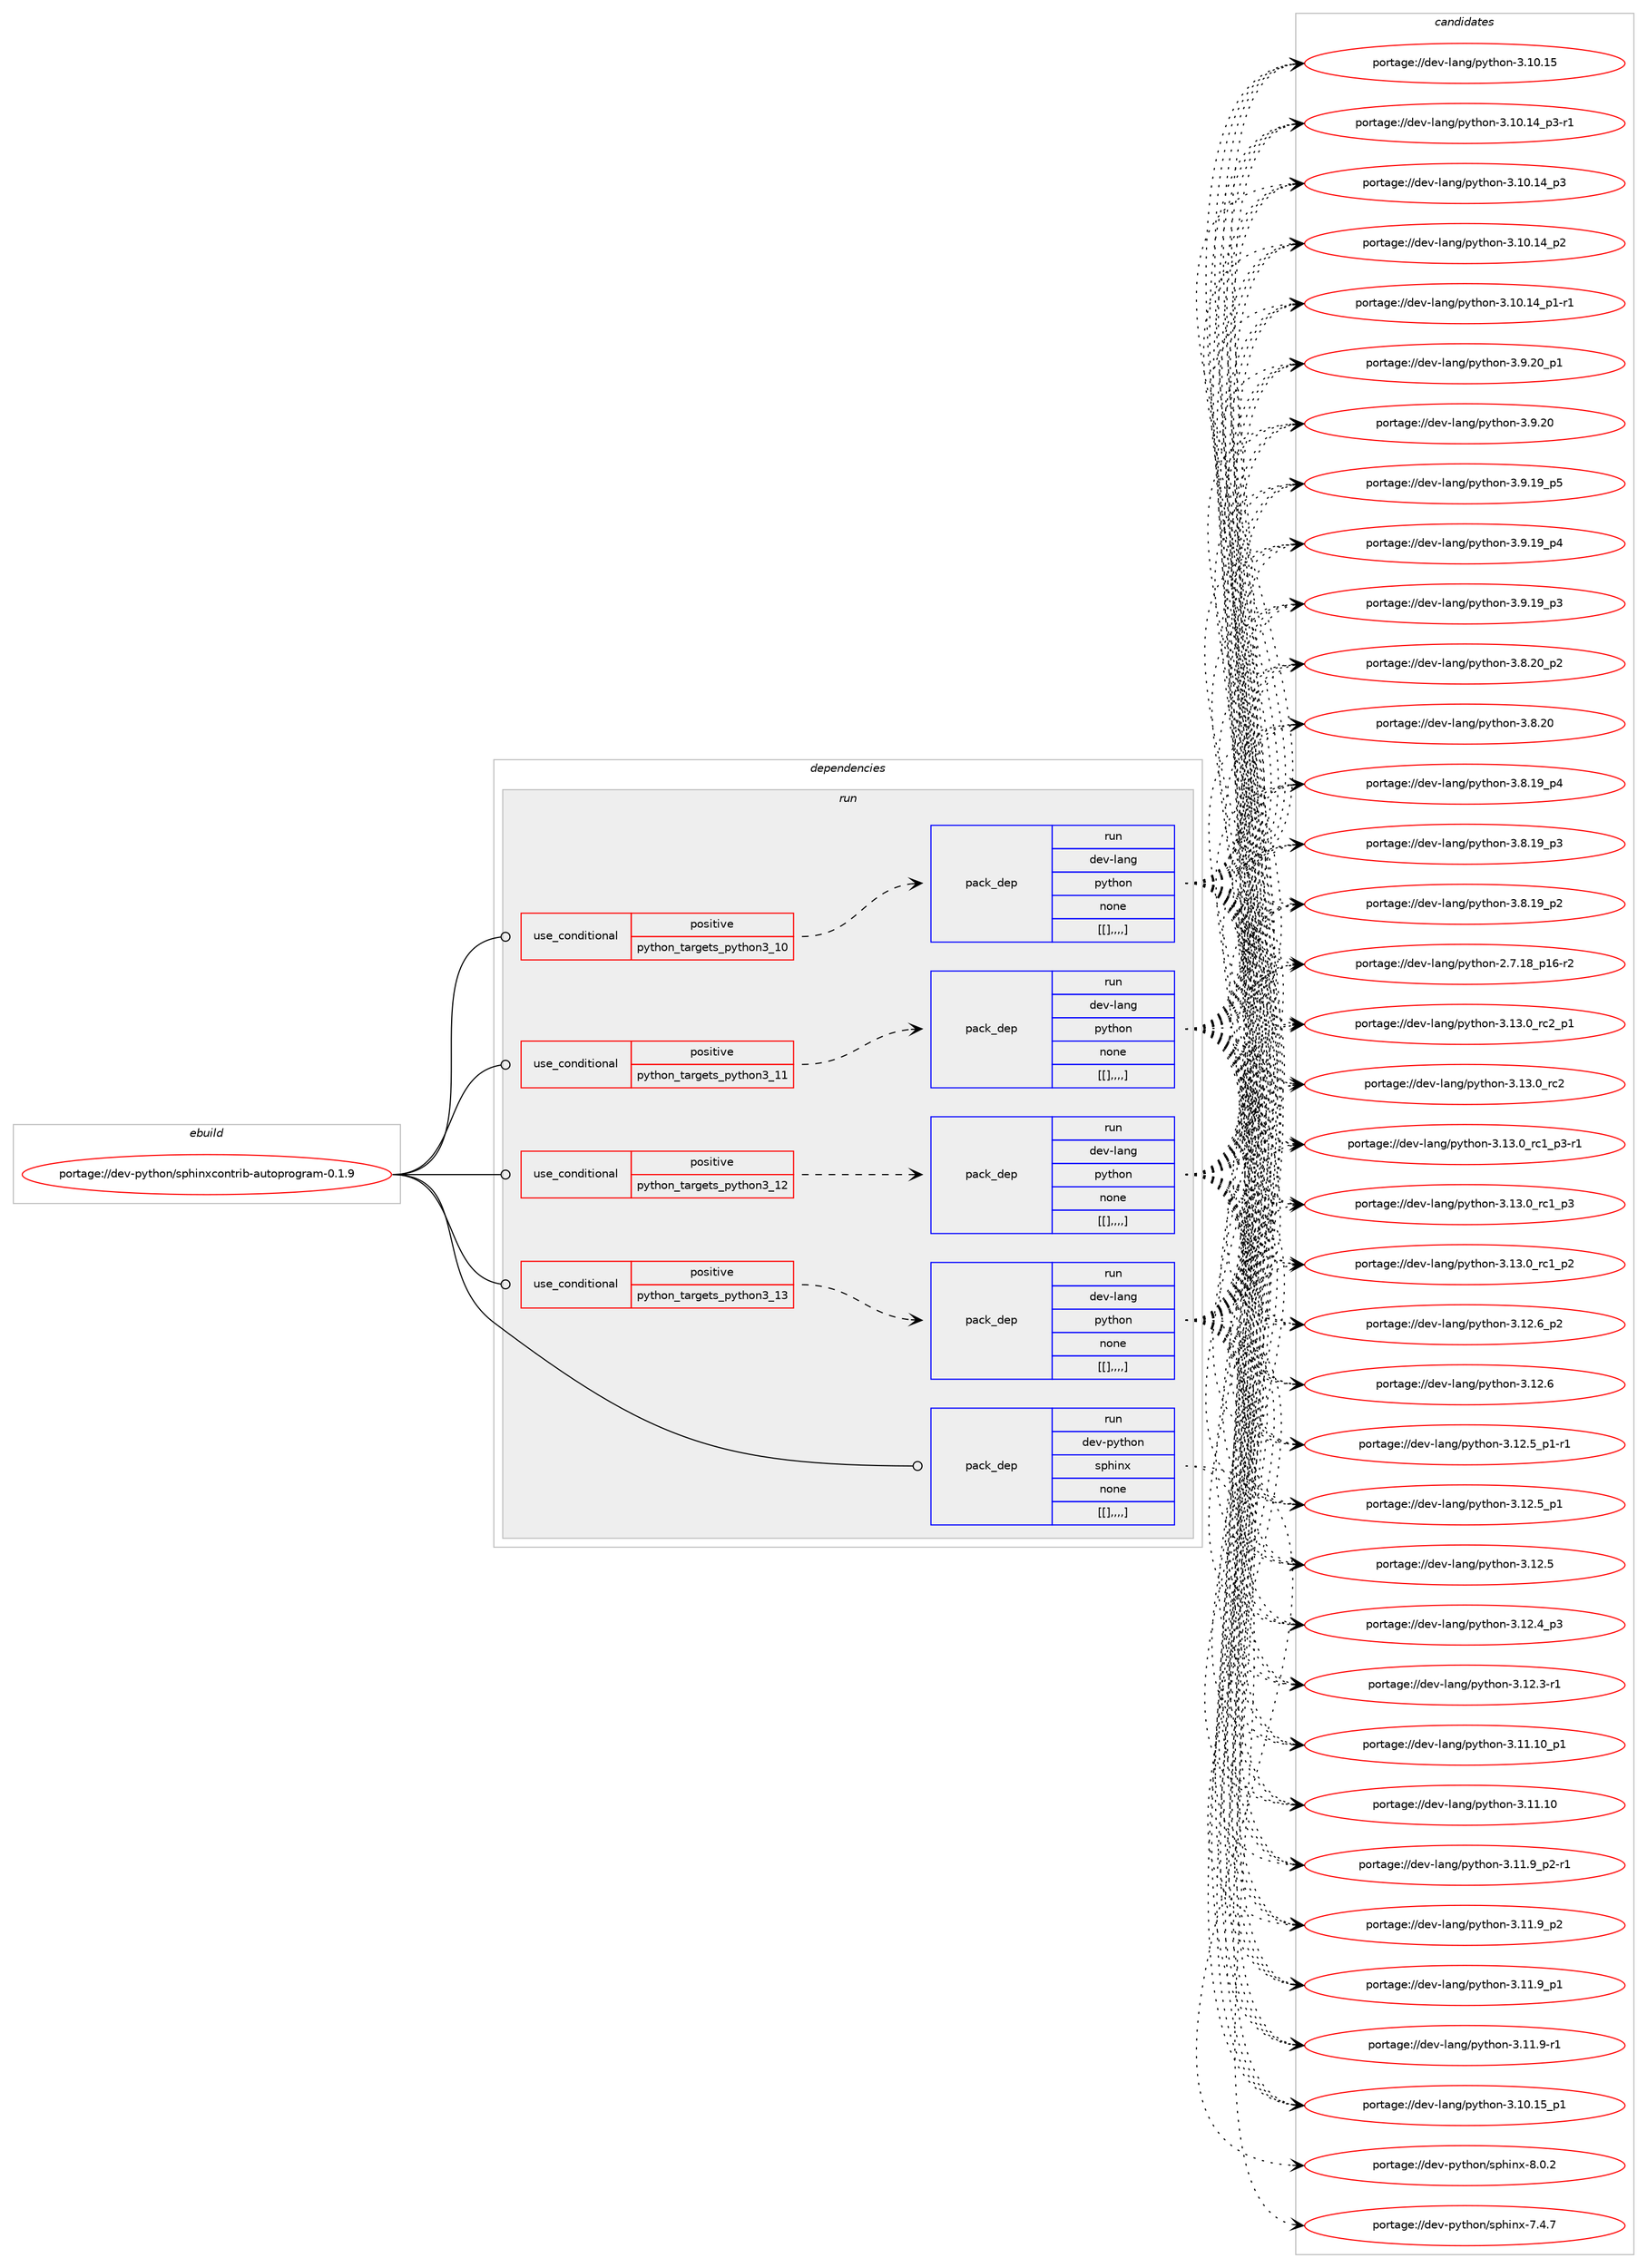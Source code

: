 digraph prolog {

# *************
# Graph options
# *************

newrank=true;
concentrate=true;
compound=true;
graph [rankdir=LR,fontname=Helvetica,fontsize=10,ranksep=1.5];#, ranksep=2.5, nodesep=0.2];
edge  [arrowhead=vee];
node  [fontname=Helvetica,fontsize=10];

# **********
# The ebuild
# **********

subgraph cluster_leftcol {
color=gray;
label=<<i>ebuild</i>>;
id [label="portage://dev-python/sphinxcontrib-autoprogram-0.1.9", color=red, width=4, href="../dev-python/sphinxcontrib-autoprogram-0.1.9.svg"];
}

# ****************
# The dependencies
# ****************

subgraph cluster_midcol {
color=gray;
label=<<i>dependencies</i>>;
subgraph cluster_compile {
fillcolor="#eeeeee";
style=filled;
label=<<i>compile</i>>;
}
subgraph cluster_compileandrun {
fillcolor="#eeeeee";
style=filled;
label=<<i>compile and run</i>>;
}
subgraph cluster_run {
fillcolor="#eeeeee";
style=filled;
label=<<i>run</i>>;
subgraph cond41591 {
dependency167365 [label=<<TABLE BORDER="0" CELLBORDER="1" CELLSPACING="0" CELLPADDING="4"><TR><TD ROWSPAN="3" CELLPADDING="10">use_conditional</TD></TR><TR><TD>positive</TD></TR><TR><TD>python_targets_python3_10</TD></TR></TABLE>>, shape=none, color=red];
subgraph pack124516 {
dependency167366 [label=<<TABLE BORDER="0" CELLBORDER="1" CELLSPACING="0" CELLPADDING="4" WIDTH="220"><TR><TD ROWSPAN="6" CELLPADDING="30">pack_dep</TD></TR><TR><TD WIDTH="110">run</TD></TR><TR><TD>dev-lang</TD></TR><TR><TD>python</TD></TR><TR><TD>none</TD></TR><TR><TD>[[],,,,]</TD></TR></TABLE>>, shape=none, color=blue];
}
dependency167365:e -> dependency167366:w [weight=20,style="dashed",arrowhead="vee"];
}
id:e -> dependency167365:w [weight=20,style="solid",arrowhead="odot"];
subgraph cond41592 {
dependency167367 [label=<<TABLE BORDER="0" CELLBORDER="1" CELLSPACING="0" CELLPADDING="4"><TR><TD ROWSPAN="3" CELLPADDING="10">use_conditional</TD></TR><TR><TD>positive</TD></TR><TR><TD>python_targets_python3_11</TD></TR></TABLE>>, shape=none, color=red];
subgraph pack124517 {
dependency167368 [label=<<TABLE BORDER="0" CELLBORDER="1" CELLSPACING="0" CELLPADDING="4" WIDTH="220"><TR><TD ROWSPAN="6" CELLPADDING="30">pack_dep</TD></TR><TR><TD WIDTH="110">run</TD></TR><TR><TD>dev-lang</TD></TR><TR><TD>python</TD></TR><TR><TD>none</TD></TR><TR><TD>[[],,,,]</TD></TR></TABLE>>, shape=none, color=blue];
}
dependency167367:e -> dependency167368:w [weight=20,style="dashed",arrowhead="vee"];
}
id:e -> dependency167367:w [weight=20,style="solid",arrowhead="odot"];
subgraph cond41593 {
dependency167369 [label=<<TABLE BORDER="0" CELLBORDER="1" CELLSPACING="0" CELLPADDING="4"><TR><TD ROWSPAN="3" CELLPADDING="10">use_conditional</TD></TR><TR><TD>positive</TD></TR><TR><TD>python_targets_python3_12</TD></TR></TABLE>>, shape=none, color=red];
subgraph pack124518 {
dependency167370 [label=<<TABLE BORDER="0" CELLBORDER="1" CELLSPACING="0" CELLPADDING="4" WIDTH="220"><TR><TD ROWSPAN="6" CELLPADDING="30">pack_dep</TD></TR><TR><TD WIDTH="110">run</TD></TR><TR><TD>dev-lang</TD></TR><TR><TD>python</TD></TR><TR><TD>none</TD></TR><TR><TD>[[],,,,]</TD></TR></TABLE>>, shape=none, color=blue];
}
dependency167369:e -> dependency167370:w [weight=20,style="dashed",arrowhead="vee"];
}
id:e -> dependency167369:w [weight=20,style="solid",arrowhead="odot"];
subgraph cond41594 {
dependency167371 [label=<<TABLE BORDER="0" CELLBORDER="1" CELLSPACING="0" CELLPADDING="4"><TR><TD ROWSPAN="3" CELLPADDING="10">use_conditional</TD></TR><TR><TD>positive</TD></TR><TR><TD>python_targets_python3_13</TD></TR></TABLE>>, shape=none, color=red];
subgraph pack124519 {
dependency167372 [label=<<TABLE BORDER="0" CELLBORDER="1" CELLSPACING="0" CELLPADDING="4" WIDTH="220"><TR><TD ROWSPAN="6" CELLPADDING="30">pack_dep</TD></TR><TR><TD WIDTH="110">run</TD></TR><TR><TD>dev-lang</TD></TR><TR><TD>python</TD></TR><TR><TD>none</TD></TR><TR><TD>[[],,,,]</TD></TR></TABLE>>, shape=none, color=blue];
}
dependency167371:e -> dependency167372:w [weight=20,style="dashed",arrowhead="vee"];
}
id:e -> dependency167371:w [weight=20,style="solid",arrowhead="odot"];
subgraph pack124520 {
dependency167373 [label=<<TABLE BORDER="0" CELLBORDER="1" CELLSPACING="0" CELLPADDING="4" WIDTH="220"><TR><TD ROWSPAN="6" CELLPADDING="30">pack_dep</TD></TR><TR><TD WIDTH="110">run</TD></TR><TR><TD>dev-python</TD></TR><TR><TD>sphinx</TD></TR><TR><TD>none</TD></TR><TR><TD>[[],,,,]</TD></TR></TABLE>>, shape=none, color=blue];
}
id:e -> dependency167373:w [weight=20,style="solid",arrowhead="odot"];
}
}

# **************
# The candidates
# **************

subgraph cluster_choices {
rank=same;
color=gray;
label=<<i>candidates</i>>;

subgraph choice124516 {
color=black;
nodesep=1;
choice100101118451089711010347112121116104111110455146495146489511499509511249 [label="portage://dev-lang/python-3.13.0_rc2_p1", color=red, width=4,href="../dev-lang/python-3.13.0_rc2_p1.svg"];
choice10010111845108971101034711212111610411111045514649514648951149950 [label="portage://dev-lang/python-3.13.0_rc2", color=red, width=4,href="../dev-lang/python-3.13.0_rc2.svg"];
choice1001011184510897110103471121211161041111104551464951464895114994995112514511449 [label="portage://dev-lang/python-3.13.0_rc1_p3-r1", color=red, width=4,href="../dev-lang/python-3.13.0_rc1_p3-r1.svg"];
choice100101118451089711010347112121116104111110455146495146489511499499511251 [label="portage://dev-lang/python-3.13.0_rc1_p3", color=red, width=4,href="../dev-lang/python-3.13.0_rc1_p3.svg"];
choice100101118451089711010347112121116104111110455146495146489511499499511250 [label="portage://dev-lang/python-3.13.0_rc1_p2", color=red, width=4,href="../dev-lang/python-3.13.0_rc1_p2.svg"];
choice100101118451089711010347112121116104111110455146495046549511250 [label="portage://dev-lang/python-3.12.6_p2", color=red, width=4,href="../dev-lang/python-3.12.6_p2.svg"];
choice10010111845108971101034711212111610411111045514649504654 [label="portage://dev-lang/python-3.12.6", color=red, width=4,href="../dev-lang/python-3.12.6.svg"];
choice1001011184510897110103471121211161041111104551464950465395112494511449 [label="portage://dev-lang/python-3.12.5_p1-r1", color=red, width=4,href="../dev-lang/python-3.12.5_p1-r1.svg"];
choice100101118451089711010347112121116104111110455146495046539511249 [label="portage://dev-lang/python-3.12.5_p1", color=red, width=4,href="../dev-lang/python-3.12.5_p1.svg"];
choice10010111845108971101034711212111610411111045514649504653 [label="portage://dev-lang/python-3.12.5", color=red, width=4,href="../dev-lang/python-3.12.5.svg"];
choice100101118451089711010347112121116104111110455146495046529511251 [label="portage://dev-lang/python-3.12.4_p3", color=red, width=4,href="../dev-lang/python-3.12.4_p3.svg"];
choice100101118451089711010347112121116104111110455146495046514511449 [label="portage://dev-lang/python-3.12.3-r1", color=red, width=4,href="../dev-lang/python-3.12.3-r1.svg"];
choice10010111845108971101034711212111610411111045514649494649489511249 [label="portage://dev-lang/python-3.11.10_p1", color=red, width=4,href="../dev-lang/python-3.11.10_p1.svg"];
choice1001011184510897110103471121211161041111104551464949464948 [label="portage://dev-lang/python-3.11.10", color=red, width=4,href="../dev-lang/python-3.11.10.svg"];
choice1001011184510897110103471121211161041111104551464949465795112504511449 [label="portage://dev-lang/python-3.11.9_p2-r1", color=red, width=4,href="../dev-lang/python-3.11.9_p2-r1.svg"];
choice100101118451089711010347112121116104111110455146494946579511250 [label="portage://dev-lang/python-3.11.9_p2", color=red, width=4,href="../dev-lang/python-3.11.9_p2.svg"];
choice100101118451089711010347112121116104111110455146494946579511249 [label="portage://dev-lang/python-3.11.9_p1", color=red, width=4,href="../dev-lang/python-3.11.9_p1.svg"];
choice100101118451089711010347112121116104111110455146494946574511449 [label="portage://dev-lang/python-3.11.9-r1", color=red, width=4,href="../dev-lang/python-3.11.9-r1.svg"];
choice10010111845108971101034711212111610411111045514649484649539511249 [label="portage://dev-lang/python-3.10.15_p1", color=red, width=4,href="../dev-lang/python-3.10.15_p1.svg"];
choice1001011184510897110103471121211161041111104551464948464953 [label="portage://dev-lang/python-3.10.15", color=red, width=4,href="../dev-lang/python-3.10.15.svg"];
choice100101118451089711010347112121116104111110455146494846495295112514511449 [label="portage://dev-lang/python-3.10.14_p3-r1", color=red, width=4,href="../dev-lang/python-3.10.14_p3-r1.svg"];
choice10010111845108971101034711212111610411111045514649484649529511251 [label="portage://dev-lang/python-3.10.14_p3", color=red, width=4,href="../dev-lang/python-3.10.14_p3.svg"];
choice10010111845108971101034711212111610411111045514649484649529511250 [label="portage://dev-lang/python-3.10.14_p2", color=red, width=4,href="../dev-lang/python-3.10.14_p2.svg"];
choice100101118451089711010347112121116104111110455146494846495295112494511449 [label="portage://dev-lang/python-3.10.14_p1-r1", color=red, width=4,href="../dev-lang/python-3.10.14_p1-r1.svg"];
choice100101118451089711010347112121116104111110455146574650489511249 [label="portage://dev-lang/python-3.9.20_p1", color=red, width=4,href="../dev-lang/python-3.9.20_p1.svg"];
choice10010111845108971101034711212111610411111045514657465048 [label="portage://dev-lang/python-3.9.20", color=red, width=4,href="../dev-lang/python-3.9.20.svg"];
choice100101118451089711010347112121116104111110455146574649579511253 [label="portage://dev-lang/python-3.9.19_p5", color=red, width=4,href="../dev-lang/python-3.9.19_p5.svg"];
choice100101118451089711010347112121116104111110455146574649579511252 [label="portage://dev-lang/python-3.9.19_p4", color=red, width=4,href="../dev-lang/python-3.9.19_p4.svg"];
choice100101118451089711010347112121116104111110455146574649579511251 [label="portage://dev-lang/python-3.9.19_p3", color=red, width=4,href="../dev-lang/python-3.9.19_p3.svg"];
choice100101118451089711010347112121116104111110455146564650489511250 [label="portage://dev-lang/python-3.8.20_p2", color=red, width=4,href="../dev-lang/python-3.8.20_p2.svg"];
choice10010111845108971101034711212111610411111045514656465048 [label="portage://dev-lang/python-3.8.20", color=red, width=4,href="../dev-lang/python-3.8.20.svg"];
choice100101118451089711010347112121116104111110455146564649579511252 [label="portage://dev-lang/python-3.8.19_p4", color=red, width=4,href="../dev-lang/python-3.8.19_p4.svg"];
choice100101118451089711010347112121116104111110455146564649579511251 [label="portage://dev-lang/python-3.8.19_p3", color=red, width=4,href="../dev-lang/python-3.8.19_p3.svg"];
choice100101118451089711010347112121116104111110455146564649579511250 [label="portage://dev-lang/python-3.8.19_p2", color=red, width=4,href="../dev-lang/python-3.8.19_p2.svg"];
choice100101118451089711010347112121116104111110455046554649569511249544511450 [label="portage://dev-lang/python-2.7.18_p16-r2", color=red, width=4,href="../dev-lang/python-2.7.18_p16-r2.svg"];
dependency167366:e -> choice100101118451089711010347112121116104111110455146495146489511499509511249:w [style=dotted,weight="100"];
dependency167366:e -> choice10010111845108971101034711212111610411111045514649514648951149950:w [style=dotted,weight="100"];
dependency167366:e -> choice1001011184510897110103471121211161041111104551464951464895114994995112514511449:w [style=dotted,weight="100"];
dependency167366:e -> choice100101118451089711010347112121116104111110455146495146489511499499511251:w [style=dotted,weight="100"];
dependency167366:e -> choice100101118451089711010347112121116104111110455146495146489511499499511250:w [style=dotted,weight="100"];
dependency167366:e -> choice100101118451089711010347112121116104111110455146495046549511250:w [style=dotted,weight="100"];
dependency167366:e -> choice10010111845108971101034711212111610411111045514649504654:w [style=dotted,weight="100"];
dependency167366:e -> choice1001011184510897110103471121211161041111104551464950465395112494511449:w [style=dotted,weight="100"];
dependency167366:e -> choice100101118451089711010347112121116104111110455146495046539511249:w [style=dotted,weight="100"];
dependency167366:e -> choice10010111845108971101034711212111610411111045514649504653:w [style=dotted,weight="100"];
dependency167366:e -> choice100101118451089711010347112121116104111110455146495046529511251:w [style=dotted,weight="100"];
dependency167366:e -> choice100101118451089711010347112121116104111110455146495046514511449:w [style=dotted,weight="100"];
dependency167366:e -> choice10010111845108971101034711212111610411111045514649494649489511249:w [style=dotted,weight="100"];
dependency167366:e -> choice1001011184510897110103471121211161041111104551464949464948:w [style=dotted,weight="100"];
dependency167366:e -> choice1001011184510897110103471121211161041111104551464949465795112504511449:w [style=dotted,weight="100"];
dependency167366:e -> choice100101118451089711010347112121116104111110455146494946579511250:w [style=dotted,weight="100"];
dependency167366:e -> choice100101118451089711010347112121116104111110455146494946579511249:w [style=dotted,weight="100"];
dependency167366:e -> choice100101118451089711010347112121116104111110455146494946574511449:w [style=dotted,weight="100"];
dependency167366:e -> choice10010111845108971101034711212111610411111045514649484649539511249:w [style=dotted,weight="100"];
dependency167366:e -> choice1001011184510897110103471121211161041111104551464948464953:w [style=dotted,weight="100"];
dependency167366:e -> choice100101118451089711010347112121116104111110455146494846495295112514511449:w [style=dotted,weight="100"];
dependency167366:e -> choice10010111845108971101034711212111610411111045514649484649529511251:w [style=dotted,weight="100"];
dependency167366:e -> choice10010111845108971101034711212111610411111045514649484649529511250:w [style=dotted,weight="100"];
dependency167366:e -> choice100101118451089711010347112121116104111110455146494846495295112494511449:w [style=dotted,weight="100"];
dependency167366:e -> choice100101118451089711010347112121116104111110455146574650489511249:w [style=dotted,weight="100"];
dependency167366:e -> choice10010111845108971101034711212111610411111045514657465048:w [style=dotted,weight="100"];
dependency167366:e -> choice100101118451089711010347112121116104111110455146574649579511253:w [style=dotted,weight="100"];
dependency167366:e -> choice100101118451089711010347112121116104111110455146574649579511252:w [style=dotted,weight="100"];
dependency167366:e -> choice100101118451089711010347112121116104111110455146574649579511251:w [style=dotted,weight="100"];
dependency167366:e -> choice100101118451089711010347112121116104111110455146564650489511250:w [style=dotted,weight="100"];
dependency167366:e -> choice10010111845108971101034711212111610411111045514656465048:w [style=dotted,weight="100"];
dependency167366:e -> choice100101118451089711010347112121116104111110455146564649579511252:w [style=dotted,weight="100"];
dependency167366:e -> choice100101118451089711010347112121116104111110455146564649579511251:w [style=dotted,weight="100"];
dependency167366:e -> choice100101118451089711010347112121116104111110455146564649579511250:w [style=dotted,weight="100"];
dependency167366:e -> choice100101118451089711010347112121116104111110455046554649569511249544511450:w [style=dotted,weight="100"];
}
subgraph choice124517 {
color=black;
nodesep=1;
choice100101118451089711010347112121116104111110455146495146489511499509511249 [label="portage://dev-lang/python-3.13.0_rc2_p1", color=red, width=4,href="../dev-lang/python-3.13.0_rc2_p1.svg"];
choice10010111845108971101034711212111610411111045514649514648951149950 [label="portage://dev-lang/python-3.13.0_rc2", color=red, width=4,href="../dev-lang/python-3.13.0_rc2.svg"];
choice1001011184510897110103471121211161041111104551464951464895114994995112514511449 [label="portage://dev-lang/python-3.13.0_rc1_p3-r1", color=red, width=4,href="../dev-lang/python-3.13.0_rc1_p3-r1.svg"];
choice100101118451089711010347112121116104111110455146495146489511499499511251 [label="portage://dev-lang/python-3.13.0_rc1_p3", color=red, width=4,href="../dev-lang/python-3.13.0_rc1_p3.svg"];
choice100101118451089711010347112121116104111110455146495146489511499499511250 [label="portage://dev-lang/python-3.13.0_rc1_p2", color=red, width=4,href="../dev-lang/python-3.13.0_rc1_p2.svg"];
choice100101118451089711010347112121116104111110455146495046549511250 [label="portage://dev-lang/python-3.12.6_p2", color=red, width=4,href="../dev-lang/python-3.12.6_p2.svg"];
choice10010111845108971101034711212111610411111045514649504654 [label="portage://dev-lang/python-3.12.6", color=red, width=4,href="../dev-lang/python-3.12.6.svg"];
choice1001011184510897110103471121211161041111104551464950465395112494511449 [label="portage://dev-lang/python-3.12.5_p1-r1", color=red, width=4,href="../dev-lang/python-3.12.5_p1-r1.svg"];
choice100101118451089711010347112121116104111110455146495046539511249 [label="portage://dev-lang/python-3.12.5_p1", color=red, width=4,href="../dev-lang/python-3.12.5_p1.svg"];
choice10010111845108971101034711212111610411111045514649504653 [label="portage://dev-lang/python-3.12.5", color=red, width=4,href="../dev-lang/python-3.12.5.svg"];
choice100101118451089711010347112121116104111110455146495046529511251 [label="portage://dev-lang/python-3.12.4_p3", color=red, width=4,href="../dev-lang/python-3.12.4_p3.svg"];
choice100101118451089711010347112121116104111110455146495046514511449 [label="portage://dev-lang/python-3.12.3-r1", color=red, width=4,href="../dev-lang/python-3.12.3-r1.svg"];
choice10010111845108971101034711212111610411111045514649494649489511249 [label="portage://dev-lang/python-3.11.10_p1", color=red, width=4,href="../dev-lang/python-3.11.10_p1.svg"];
choice1001011184510897110103471121211161041111104551464949464948 [label="portage://dev-lang/python-3.11.10", color=red, width=4,href="../dev-lang/python-3.11.10.svg"];
choice1001011184510897110103471121211161041111104551464949465795112504511449 [label="portage://dev-lang/python-3.11.9_p2-r1", color=red, width=4,href="../dev-lang/python-3.11.9_p2-r1.svg"];
choice100101118451089711010347112121116104111110455146494946579511250 [label="portage://dev-lang/python-3.11.9_p2", color=red, width=4,href="../dev-lang/python-3.11.9_p2.svg"];
choice100101118451089711010347112121116104111110455146494946579511249 [label="portage://dev-lang/python-3.11.9_p1", color=red, width=4,href="../dev-lang/python-3.11.9_p1.svg"];
choice100101118451089711010347112121116104111110455146494946574511449 [label="portage://dev-lang/python-3.11.9-r1", color=red, width=4,href="../dev-lang/python-3.11.9-r1.svg"];
choice10010111845108971101034711212111610411111045514649484649539511249 [label="portage://dev-lang/python-3.10.15_p1", color=red, width=4,href="../dev-lang/python-3.10.15_p1.svg"];
choice1001011184510897110103471121211161041111104551464948464953 [label="portage://dev-lang/python-3.10.15", color=red, width=4,href="../dev-lang/python-3.10.15.svg"];
choice100101118451089711010347112121116104111110455146494846495295112514511449 [label="portage://dev-lang/python-3.10.14_p3-r1", color=red, width=4,href="../dev-lang/python-3.10.14_p3-r1.svg"];
choice10010111845108971101034711212111610411111045514649484649529511251 [label="portage://dev-lang/python-3.10.14_p3", color=red, width=4,href="../dev-lang/python-3.10.14_p3.svg"];
choice10010111845108971101034711212111610411111045514649484649529511250 [label="portage://dev-lang/python-3.10.14_p2", color=red, width=4,href="../dev-lang/python-3.10.14_p2.svg"];
choice100101118451089711010347112121116104111110455146494846495295112494511449 [label="portage://dev-lang/python-3.10.14_p1-r1", color=red, width=4,href="../dev-lang/python-3.10.14_p1-r1.svg"];
choice100101118451089711010347112121116104111110455146574650489511249 [label="portage://dev-lang/python-3.9.20_p1", color=red, width=4,href="../dev-lang/python-3.9.20_p1.svg"];
choice10010111845108971101034711212111610411111045514657465048 [label="portage://dev-lang/python-3.9.20", color=red, width=4,href="../dev-lang/python-3.9.20.svg"];
choice100101118451089711010347112121116104111110455146574649579511253 [label="portage://dev-lang/python-3.9.19_p5", color=red, width=4,href="../dev-lang/python-3.9.19_p5.svg"];
choice100101118451089711010347112121116104111110455146574649579511252 [label="portage://dev-lang/python-3.9.19_p4", color=red, width=4,href="../dev-lang/python-3.9.19_p4.svg"];
choice100101118451089711010347112121116104111110455146574649579511251 [label="portage://dev-lang/python-3.9.19_p3", color=red, width=4,href="../dev-lang/python-3.9.19_p3.svg"];
choice100101118451089711010347112121116104111110455146564650489511250 [label="portage://dev-lang/python-3.8.20_p2", color=red, width=4,href="../dev-lang/python-3.8.20_p2.svg"];
choice10010111845108971101034711212111610411111045514656465048 [label="portage://dev-lang/python-3.8.20", color=red, width=4,href="../dev-lang/python-3.8.20.svg"];
choice100101118451089711010347112121116104111110455146564649579511252 [label="portage://dev-lang/python-3.8.19_p4", color=red, width=4,href="../dev-lang/python-3.8.19_p4.svg"];
choice100101118451089711010347112121116104111110455146564649579511251 [label="portage://dev-lang/python-3.8.19_p3", color=red, width=4,href="../dev-lang/python-3.8.19_p3.svg"];
choice100101118451089711010347112121116104111110455146564649579511250 [label="portage://dev-lang/python-3.8.19_p2", color=red, width=4,href="../dev-lang/python-3.8.19_p2.svg"];
choice100101118451089711010347112121116104111110455046554649569511249544511450 [label="portage://dev-lang/python-2.7.18_p16-r2", color=red, width=4,href="../dev-lang/python-2.7.18_p16-r2.svg"];
dependency167368:e -> choice100101118451089711010347112121116104111110455146495146489511499509511249:w [style=dotted,weight="100"];
dependency167368:e -> choice10010111845108971101034711212111610411111045514649514648951149950:w [style=dotted,weight="100"];
dependency167368:e -> choice1001011184510897110103471121211161041111104551464951464895114994995112514511449:w [style=dotted,weight="100"];
dependency167368:e -> choice100101118451089711010347112121116104111110455146495146489511499499511251:w [style=dotted,weight="100"];
dependency167368:e -> choice100101118451089711010347112121116104111110455146495146489511499499511250:w [style=dotted,weight="100"];
dependency167368:e -> choice100101118451089711010347112121116104111110455146495046549511250:w [style=dotted,weight="100"];
dependency167368:e -> choice10010111845108971101034711212111610411111045514649504654:w [style=dotted,weight="100"];
dependency167368:e -> choice1001011184510897110103471121211161041111104551464950465395112494511449:w [style=dotted,weight="100"];
dependency167368:e -> choice100101118451089711010347112121116104111110455146495046539511249:w [style=dotted,weight="100"];
dependency167368:e -> choice10010111845108971101034711212111610411111045514649504653:w [style=dotted,weight="100"];
dependency167368:e -> choice100101118451089711010347112121116104111110455146495046529511251:w [style=dotted,weight="100"];
dependency167368:e -> choice100101118451089711010347112121116104111110455146495046514511449:w [style=dotted,weight="100"];
dependency167368:e -> choice10010111845108971101034711212111610411111045514649494649489511249:w [style=dotted,weight="100"];
dependency167368:e -> choice1001011184510897110103471121211161041111104551464949464948:w [style=dotted,weight="100"];
dependency167368:e -> choice1001011184510897110103471121211161041111104551464949465795112504511449:w [style=dotted,weight="100"];
dependency167368:e -> choice100101118451089711010347112121116104111110455146494946579511250:w [style=dotted,weight="100"];
dependency167368:e -> choice100101118451089711010347112121116104111110455146494946579511249:w [style=dotted,weight="100"];
dependency167368:e -> choice100101118451089711010347112121116104111110455146494946574511449:w [style=dotted,weight="100"];
dependency167368:e -> choice10010111845108971101034711212111610411111045514649484649539511249:w [style=dotted,weight="100"];
dependency167368:e -> choice1001011184510897110103471121211161041111104551464948464953:w [style=dotted,weight="100"];
dependency167368:e -> choice100101118451089711010347112121116104111110455146494846495295112514511449:w [style=dotted,weight="100"];
dependency167368:e -> choice10010111845108971101034711212111610411111045514649484649529511251:w [style=dotted,weight="100"];
dependency167368:e -> choice10010111845108971101034711212111610411111045514649484649529511250:w [style=dotted,weight="100"];
dependency167368:e -> choice100101118451089711010347112121116104111110455146494846495295112494511449:w [style=dotted,weight="100"];
dependency167368:e -> choice100101118451089711010347112121116104111110455146574650489511249:w [style=dotted,weight="100"];
dependency167368:e -> choice10010111845108971101034711212111610411111045514657465048:w [style=dotted,weight="100"];
dependency167368:e -> choice100101118451089711010347112121116104111110455146574649579511253:w [style=dotted,weight="100"];
dependency167368:e -> choice100101118451089711010347112121116104111110455146574649579511252:w [style=dotted,weight="100"];
dependency167368:e -> choice100101118451089711010347112121116104111110455146574649579511251:w [style=dotted,weight="100"];
dependency167368:e -> choice100101118451089711010347112121116104111110455146564650489511250:w [style=dotted,weight="100"];
dependency167368:e -> choice10010111845108971101034711212111610411111045514656465048:w [style=dotted,weight="100"];
dependency167368:e -> choice100101118451089711010347112121116104111110455146564649579511252:w [style=dotted,weight="100"];
dependency167368:e -> choice100101118451089711010347112121116104111110455146564649579511251:w [style=dotted,weight="100"];
dependency167368:e -> choice100101118451089711010347112121116104111110455146564649579511250:w [style=dotted,weight="100"];
dependency167368:e -> choice100101118451089711010347112121116104111110455046554649569511249544511450:w [style=dotted,weight="100"];
}
subgraph choice124518 {
color=black;
nodesep=1;
choice100101118451089711010347112121116104111110455146495146489511499509511249 [label="portage://dev-lang/python-3.13.0_rc2_p1", color=red, width=4,href="../dev-lang/python-3.13.0_rc2_p1.svg"];
choice10010111845108971101034711212111610411111045514649514648951149950 [label="portage://dev-lang/python-3.13.0_rc2", color=red, width=4,href="../dev-lang/python-3.13.0_rc2.svg"];
choice1001011184510897110103471121211161041111104551464951464895114994995112514511449 [label="portage://dev-lang/python-3.13.0_rc1_p3-r1", color=red, width=4,href="../dev-lang/python-3.13.0_rc1_p3-r1.svg"];
choice100101118451089711010347112121116104111110455146495146489511499499511251 [label="portage://dev-lang/python-3.13.0_rc1_p3", color=red, width=4,href="../dev-lang/python-3.13.0_rc1_p3.svg"];
choice100101118451089711010347112121116104111110455146495146489511499499511250 [label="portage://dev-lang/python-3.13.0_rc1_p2", color=red, width=4,href="../dev-lang/python-3.13.0_rc1_p2.svg"];
choice100101118451089711010347112121116104111110455146495046549511250 [label="portage://dev-lang/python-3.12.6_p2", color=red, width=4,href="../dev-lang/python-3.12.6_p2.svg"];
choice10010111845108971101034711212111610411111045514649504654 [label="portage://dev-lang/python-3.12.6", color=red, width=4,href="../dev-lang/python-3.12.6.svg"];
choice1001011184510897110103471121211161041111104551464950465395112494511449 [label="portage://dev-lang/python-3.12.5_p1-r1", color=red, width=4,href="../dev-lang/python-3.12.5_p1-r1.svg"];
choice100101118451089711010347112121116104111110455146495046539511249 [label="portage://dev-lang/python-3.12.5_p1", color=red, width=4,href="../dev-lang/python-3.12.5_p1.svg"];
choice10010111845108971101034711212111610411111045514649504653 [label="portage://dev-lang/python-3.12.5", color=red, width=4,href="../dev-lang/python-3.12.5.svg"];
choice100101118451089711010347112121116104111110455146495046529511251 [label="portage://dev-lang/python-3.12.4_p3", color=red, width=4,href="../dev-lang/python-3.12.4_p3.svg"];
choice100101118451089711010347112121116104111110455146495046514511449 [label="portage://dev-lang/python-3.12.3-r1", color=red, width=4,href="../dev-lang/python-3.12.3-r1.svg"];
choice10010111845108971101034711212111610411111045514649494649489511249 [label="portage://dev-lang/python-3.11.10_p1", color=red, width=4,href="../dev-lang/python-3.11.10_p1.svg"];
choice1001011184510897110103471121211161041111104551464949464948 [label="portage://dev-lang/python-3.11.10", color=red, width=4,href="../dev-lang/python-3.11.10.svg"];
choice1001011184510897110103471121211161041111104551464949465795112504511449 [label="portage://dev-lang/python-3.11.9_p2-r1", color=red, width=4,href="../dev-lang/python-3.11.9_p2-r1.svg"];
choice100101118451089711010347112121116104111110455146494946579511250 [label="portage://dev-lang/python-3.11.9_p2", color=red, width=4,href="../dev-lang/python-3.11.9_p2.svg"];
choice100101118451089711010347112121116104111110455146494946579511249 [label="portage://dev-lang/python-3.11.9_p1", color=red, width=4,href="../dev-lang/python-3.11.9_p1.svg"];
choice100101118451089711010347112121116104111110455146494946574511449 [label="portage://dev-lang/python-3.11.9-r1", color=red, width=4,href="../dev-lang/python-3.11.9-r1.svg"];
choice10010111845108971101034711212111610411111045514649484649539511249 [label="portage://dev-lang/python-3.10.15_p1", color=red, width=4,href="../dev-lang/python-3.10.15_p1.svg"];
choice1001011184510897110103471121211161041111104551464948464953 [label="portage://dev-lang/python-3.10.15", color=red, width=4,href="../dev-lang/python-3.10.15.svg"];
choice100101118451089711010347112121116104111110455146494846495295112514511449 [label="portage://dev-lang/python-3.10.14_p3-r1", color=red, width=4,href="../dev-lang/python-3.10.14_p3-r1.svg"];
choice10010111845108971101034711212111610411111045514649484649529511251 [label="portage://dev-lang/python-3.10.14_p3", color=red, width=4,href="../dev-lang/python-3.10.14_p3.svg"];
choice10010111845108971101034711212111610411111045514649484649529511250 [label="portage://dev-lang/python-3.10.14_p2", color=red, width=4,href="../dev-lang/python-3.10.14_p2.svg"];
choice100101118451089711010347112121116104111110455146494846495295112494511449 [label="portage://dev-lang/python-3.10.14_p1-r1", color=red, width=4,href="../dev-lang/python-3.10.14_p1-r1.svg"];
choice100101118451089711010347112121116104111110455146574650489511249 [label="portage://dev-lang/python-3.9.20_p1", color=red, width=4,href="../dev-lang/python-3.9.20_p1.svg"];
choice10010111845108971101034711212111610411111045514657465048 [label="portage://dev-lang/python-3.9.20", color=red, width=4,href="../dev-lang/python-3.9.20.svg"];
choice100101118451089711010347112121116104111110455146574649579511253 [label="portage://dev-lang/python-3.9.19_p5", color=red, width=4,href="../dev-lang/python-3.9.19_p5.svg"];
choice100101118451089711010347112121116104111110455146574649579511252 [label="portage://dev-lang/python-3.9.19_p4", color=red, width=4,href="../dev-lang/python-3.9.19_p4.svg"];
choice100101118451089711010347112121116104111110455146574649579511251 [label="portage://dev-lang/python-3.9.19_p3", color=red, width=4,href="../dev-lang/python-3.9.19_p3.svg"];
choice100101118451089711010347112121116104111110455146564650489511250 [label="portage://dev-lang/python-3.8.20_p2", color=red, width=4,href="../dev-lang/python-3.8.20_p2.svg"];
choice10010111845108971101034711212111610411111045514656465048 [label="portage://dev-lang/python-3.8.20", color=red, width=4,href="../dev-lang/python-3.8.20.svg"];
choice100101118451089711010347112121116104111110455146564649579511252 [label="portage://dev-lang/python-3.8.19_p4", color=red, width=4,href="../dev-lang/python-3.8.19_p4.svg"];
choice100101118451089711010347112121116104111110455146564649579511251 [label="portage://dev-lang/python-3.8.19_p3", color=red, width=4,href="../dev-lang/python-3.8.19_p3.svg"];
choice100101118451089711010347112121116104111110455146564649579511250 [label="portage://dev-lang/python-3.8.19_p2", color=red, width=4,href="../dev-lang/python-3.8.19_p2.svg"];
choice100101118451089711010347112121116104111110455046554649569511249544511450 [label="portage://dev-lang/python-2.7.18_p16-r2", color=red, width=4,href="../dev-lang/python-2.7.18_p16-r2.svg"];
dependency167370:e -> choice100101118451089711010347112121116104111110455146495146489511499509511249:w [style=dotted,weight="100"];
dependency167370:e -> choice10010111845108971101034711212111610411111045514649514648951149950:w [style=dotted,weight="100"];
dependency167370:e -> choice1001011184510897110103471121211161041111104551464951464895114994995112514511449:w [style=dotted,weight="100"];
dependency167370:e -> choice100101118451089711010347112121116104111110455146495146489511499499511251:w [style=dotted,weight="100"];
dependency167370:e -> choice100101118451089711010347112121116104111110455146495146489511499499511250:w [style=dotted,weight="100"];
dependency167370:e -> choice100101118451089711010347112121116104111110455146495046549511250:w [style=dotted,weight="100"];
dependency167370:e -> choice10010111845108971101034711212111610411111045514649504654:w [style=dotted,weight="100"];
dependency167370:e -> choice1001011184510897110103471121211161041111104551464950465395112494511449:w [style=dotted,weight="100"];
dependency167370:e -> choice100101118451089711010347112121116104111110455146495046539511249:w [style=dotted,weight="100"];
dependency167370:e -> choice10010111845108971101034711212111610411111045514649504653:w [style=dotted,weight="100"];
dependency167370:e -> choice100101118451089711010347112121116104111110455146495046529511251:w [style=dotted,weight="100"];
dependency167370:e -> choice100101118451089711010347112121116104111110455146495046514511449:w [style=dotted,weight="100"];
dependency167370:e -> choice10010111845108971101034711212111610411111045514649494649489511249:w [style=dotted,weight="100"];
dependency167370:e -> choice1001011184510897110103471121211161041111104551464949464948:w [style=dotted,weight="100"];
dependency167370:e -> choice1001011184510897110103471121211161041111104551464949465795112504511449:w [style=dotted,weight="100"];
dependency167370:e -> choice100101118451089711010347112121116104111110455146494946579511250:w [style=dotted,weight="100"];
dependency167370:e -> choice100101118451089711010347112121116104111110455146494946579511249:w [style=dotted,weight="100"];
dependency167370:e -> choice100101118451089711010347112121116104111110455146494946574511449:w [style=dotted,weight="100"];
dependency167370:e -> choice10010111845108971101034711212111610411111045514649484649539511249:w [style=dotted,weight="100"];
dependency167370:e -> choice1001011184510897110103471121211161041111104551464948464953:w [style=dotted,weight="100"];
dependency167370:e -> choice100101118451089711010347112121116104111110455146494846495295112514511449:w [style=dotted,weight="100"];
dependency167370:e -> choice10010111845108971101034711212111610411111045514649484649529511251:w [style=dotted,weight="100"];
dependency167370:e -> choice10010111845108971101034711212111610411111045514649484649529511250:w [style=dotted,weight="100"];
dependency167370:e -> choice100101118451089711010347112121116104111110455146494846495295112494511449:w [style=dotted,weight="100"];
dependency167370:e -> choice100101118451089711010347112121116104111110455146574650489511249:w [style=dotted,weight="100"];
dependency167370:e -> choice10010111845108971101034711212111610411111045514657465048:w [style=dotted,weight="100"];
dependency167370:e -> choice100101118451089711010347112121116104111110455146574649579511253:w [style=dotted,weight="100"];
dependency167370:e -> choice100101118451089711010347112121116104111110455146574649579511252:w [style=dotted,weight="100"];
dependency167370:e -> choice100101118451089711010347112121116104111110455146574649579511251:w [style=dotted,weight="100"];
dependency167370:e -> choice100101118451089711010347112121116104111110455146564650489511250:w [style=dotted,weight="100"];
dependency167370:e -> choice10010111845108971101034711212111610411111045514656465048:w [style=dotted,weight="100"];
dependency167370:e -> choice100101118451089711010347112121116104111110455146564649579511252:w [style=dotted,weight="100"];
dependency167370:e -> choice100101118451089711010347112121116104111110455146564649579511251:w [style=dotted,weight="100"];
dependency167370:e -> choice100101118451089711010347112121116104111110455146564649579511250:w [style=dotted,weight="100"];
dependency167370:e -> choice100101118451089711010347112121116104111110455046554649569511249544511450:w [style=dotted,weight="100"];
}
subgraph choice124519 {
color=black;
nodesep=1;
choice100101118451089711010347112121116104111110455146495146489511499509511249 [label="portage://dev-lang/python-3.13.0_rc2_p1", color=red, width=4,href="../dev-lang/python-3.13.0_rc2_p1.svg"];
choice10010111845108971101034711212111610411111045514649514648951149950 [label="portage://dev-lang/python-3.13.0_rc2", color=red, width=4,href="../dev-lang/python-3.13.0_rc2.svg"];
choice1001011184510897110103471121211161041111104551464951464895114994995112514511449 [label="portage://dev-lang/python-3.13.0_rc1_p3-r1", color=red, width=4,href="../dev-lang/python-3.13.0_rc1_p3-r1.svg"];
choice100101118451089711010347112121116104111110455146495146489511499499511251 [label="portage://dev-lang/python-3.13.0_rc1_p3", color=red, width=4,href="../dev-lang/python-3.13.0_rc1_p3.svg"];
choice100101118451089711010347112121116104111110455146495146489511499499511250 [label="portage://dev-lang/python-3.13.0_rc1_p2", color=red, width=4,href="../dev-lang/python-3.13.0_rc1_p2.svg"];
choice100101118451089711010347112121116104111110455146495046549511250 [label="portage://dev-lang/python-3.12.6_p2", color=red, width=4,href="../dev-lang/python-3.12.6_p2.svg"];
choice10010111845108971101034711212111610411111045514649504654 [label="portage://dev-lang/python-3.12.6", color=red, width=4,href="../dev-lang/python-3.12.6.svg"];
choice1001011184510897110103471121211161041111104551464950465395112494511449 [label="portage://dev-lang/python-3.12.5_p1-r1", color=red, width=4,href="../dev-lang/python-3.12.5_p1-r1.svg"];
choice100101118451089711010347112121116104111110455146495046539511249 [label="portage://dev-lang/python-3.12.5_p1", color=red, width=4,href="../dev-lang/python-3.12.5_p1.svg"];
choice10010111845108971101034711212111610411111045514649504653 [label="portage://dev-lang/python-3.12.5", color=red, width=4,href="../dev-lang/python-3.12.5.svg"];
choice100101118451089711010347112121116104111110455146495046529511251 [label="portage://dev-lang/python-3.12.4_p3", color=red, width=4,href="../dev-lang/python-3.12.4_p3.svg"];
choice100101118451089711010347112121116104111110455146495046514511449 [label="portage://dev-lang/python-3.12.3-r1", color=red, width=4,href="../dev-lang/python-3.12.3-r1.svg"];
choice10010111845108971101034711212111610411111045514649494649489511249 [label="portage://dev-lang/python-3.11.10_p1", color=red, width=4,href="../dev-lang/python-3.11.10_p1.svg"];
choice1001011184510897110103471121211161041111104551464949464948 [label="portage://dev-lang/python-3.11.10", color=red, width=4,href="../dev-lang/python-3.11.10.svg"];
choice1001011184510897110103471121211161041111104551464949465795112504511449 [label="portage://dev-lang/python-3.11.9_p2-r1", color=red, width=4,href="../dev-lang/python-3.11.9_p2-r1.svg"];
choice100101118451089711010347112121116104111110455146494946579511250 [label="portage://dev-lang/python-3.11.9_p2", color=red, width=4,href="../dev-lang/python-3.11.9_p2.svg"];
choice100101118451089711010347112121116104111110455146494946579511249 [label="portage://dev-lang/python-3.11.9_p1", color=red, width=4,href="../dev-lang/python-3.11.9_p1.svg"];
choice100101118451089711010347112121116104111110455146494946574511449 [label="portage://dev-lang/python-3.11.9-r1", color=red, width=4,href="../dev-lang/python-3.11.9-r1.svg"];
choice10010111845108971101034711212111610411111045514649484649539511249 [label="portage://dev-lang/python-3.10.15_p1", color=red, width=4,href="../dev-lang/python-3.10.15_p1.svg"];
choice1001011184510897110103471121211161041111104551464948464953 [label="portage://dev-lang/python-3.10.15", color=red, width=4,href="../dev-lang/python-3.10.15.svg"];
choice100101118451089711010347112121116104111110455146494846495295112514511449 [label="portage://dev-lang/python-3.10.14_p3-r1", color=red, width=4,href="../dev-lang/python-3.10.14_p3-r1.svg"];
choice10010111845108971101034711212111610411111045514649484649529511251 [label="portage://dev-lang/python-3.10.14_p3", color=red, width=4,href="../dev-lang/python-3.10.14_p3.svg"];
choice10010111845108971101034711212111610411111045514649484649529511250 [label="portage://dev-lang/python-3.10.14_p2", color=red, width=4,href="../dev-lang/python-3.10.14_p2.svg"];
choice100101118451089711010347112121116104111110455146494846495295112494511449 [label="portage://dev-lang/python-3.10.14_p1-r1", color=red, width=4,href="../dev-lang/python-3.10.14_p1-r1.svg"];
choice100101118451089711010347112121116104111110455146574650489511249 [label="portage://dev-lang/python-3.9.20_p1", color=red, width=4,href="../dev-lang/python-3.9.20_p1.svg"];
choice10010111845108971101034711212111610411111045514657465048 [label="portage://dev-lang/python-3.9.20", color=red, width=4,href="../dev-lang/python-3.9.20.svg"];
choice100101118451089711010347112121116104111110455146574649579511253 [label="portage://dev-lang/python-3.9.19_p5", color=red, width=4,href="../dev-lang/python-3.9.19_p5.svg"];
choice100101118451089711010347112121116104111110455146574649579511252 [label="portage://dev-lang/python-3.9.19_p4", color=red, width=4,href="../dev-lang/python-3.9.19_p4.svg"];
choice100101118451089711010347112121116104111110455146574649579511251 [label="portage://dev-lang/python-3.9.19_p3", color=red, width=4,href="../dev-lang/python-3.9.19_p3.svg"];
choice100101118451089711010347112121116104111110455146564650489511250 [label="portage://dev-lang/python-3.8.20_p2", color=red, width=4,href="../dev-lang/python-3.8.20_p2.svg"];
choice10010111845108971101034711212111610411111045514656465048 [label="portage://dev-lang/python-3.8.20", color=red, width=4,href="../dev-lang/python-3.8.20.svg"];
choice100101118451089711010347112121116104111110455146564649579511252 [label="portage://dev-lang/python-3.8.19_p4", color=red, width=4,href="../dev-lang/python-3.8.19_p4.svg"];
choice100101118451089711010347112121116104111110455146564649579511251 [label="portage://dev-lang/python-3.8.19_p3", color=red, width=4,href="../dev-lang/python-3.8.19_p3.svg"];
choice100101118451089711010347112121116104111110455146564649579511250 [label="portage://dev-lang/python-3.8.19_p2", color=red, width=4,href="../dev-lang/python-3.8.19_p2.svg"];
choice100101118451089711010347112121116104111110455046554649569511249544511450 [label="portage://dev-lang/python-2.7.18_p16-r2", color=red, width=4,href="../dev-lang/python-2.7.18_p16-r2.svg"];
dependency167372:e -> choice100101118451089711010347112121116104111110455146495146489511499509511249:w [style=dotted,weight="100"];
dependency167372:e -> choice10010111845108971101034711212111610411111045514649514648951149950:w [style=dotted,weight="100"];
dependency167372:e -> choice1001011184510897110103471121211161041111104551464951464895114994995112514511449:w [style=dotted,weight="100"];
dependency167372:e -> choice100101118451089711010347112121116104111110455146495146489511499499511251:w [style=dotted,weight="100"];
dependency167372:e -> choice100101118451089711010347112121116104111110455146495146489511499499511250:w [style=dotted,weight="100"];
dependency167372:e -> choice100101118451089711010347112121116104111110455146495046549511250:w [style=dotted,weight="100"];
dependency167372:e -> choice10010111845108971101034711212111610411111045514649504654:w [style=dotted,weight="100"];
dependency167372:e -> choice1001011184510897110103471121211161041111104551464950465395112494511449:w [style=dotted,weight="100"];
dependency167372:e -> choice100101118451089711010347112121116104111110455146495046539511249:w [style=dotted,weight="100"];
dependency167372:e -> choice10010111845108971101034711212111610411111045514649504653:w [style=dotted,weight="100"];
dependency167372:e -> choice100101118451089711010347112121116104111110455146495046529511251:w [style=dotted,weight="100"];
dependency167372:e -> choice100101118451089711010347112121116104111110455146495046514511449:w [style=dotted,weight="100"];
dependency167372:e -> choice10010111845108971101034711212111610411111045514649494649489511249:w [style=dotted,weight="100"];
dependency167372:e -> choice1001011184510897110103471121211161041111104551464949464948:w [style=dotted,weight="100"];
dependency167372:e -> choice1001011184510897110103471121211161041111104551464949465795112504511449:w [style=dotted,weight="100"];
dependency167372:e -> choice100101118451089711010347112121116104111110455146494946579511250:w [style=dotted,weight="100"];
dependency167372:e -> choice100101118451089711010347112121116104111110455146494946579511249:w [style=dotted,weight="100"];
dependency167372:e -> choice100101118451089711010347112121116104111110455146494946574511449:w [style=dotted,weight="100"];
dependency167372:e -> choice10010111845108971101034711212111610411111045514649484649539511249:w [style=dotted,weight="100"];
dependency167372:e -> choice1001011184510897110103471121211161041111104551464948464953:w [style=dotted,weight="100"];
dependency167372:e -> choice100101118451089711010347112121116104111110455146494846495295112514511449:w [style=dotted,weight="100"];
dependency167372:e -> choice10010111845108971101034711212111610411111045514649484649529511251:w [style=dotted,weight="100"];
dependency167372:e -> choice10010111845108971101034711212111610411111045514649484649529511250:w [style=dotted,weight="100"];
dependency167372:e -> choice100101118451089711010347112121116104111110455146494846495295112494511449:w [style=dotted,weight="100"];
dependency167372:e -> choice100101118451089711010347112121116104111110455146574650489511249:w [style=dotted,weight="100"];
dependency167372:e -> choice10010111845108971101034711212111610411111045514657465048:w [style=dotted,weight="100"];
dependency167372:e -> choice100101118451089711010347112121116104111110455146574649579511253:w [style=dotted,weight="100"];
dependency167372:e -> choice100101118451089711010347112121116104111110455146574649579511252:w [style=dotted,weight="100"];
dependency167372:e -> choice100101118451089711010347112121116104111110455146574649579511251:w [style=dotted,weight="100"];
dependency167372:e -> choice100101118451089711010347112121116104111110455146564650489511250:w [style=dotted,weight="100"];
dependency167372:e -> choice10010111845108971101034711212111610411111045514656465048:w [style=dotted,weight="100"];
dependency167372:e -> choice100101118451089711010347112121116104111110455146564649579511252:w [style=dotted,weight="100"];
dependency167372:e -> choice100101118451089711010347112121116104111110455146564649579511251:w [style=dotted,weight="100"];
dependency167372:e -> choice100101118451089711010347112121116104111110455146564649579511250:w [style=dotted,weight="100"];
dependency167372:e -> choice100101118451089711010347112121116104111110455046554649569511249544511450:w [style=dotted,weight="100"];
}
subgraph choice124520 {
color=black;
nodesep=1;
choice1001011184511212111610411111047115112104105110120455646484650 [label="portage://dev-python/sphinx-8.0.2", color=red, width=4,href="../dev-python/sphinx-8.0.2.svg"];
choice1001011184511212111610411111047115112104105110120455546524655 [label="portage://dev-python/sphinx-7.4.7", color=red, width=4,href="../dev-python/sphinx-7.4.7.svg"];
dependency167373:e -> choice1001011184511212111610411111047115112104105110120455646484650:w [style=dotted,weight="100"];
dependency167373:e -> choice1001011184511212111610411111047115112104105110120455546524655:w [style=dotted,weight="100"];
}
}

}
